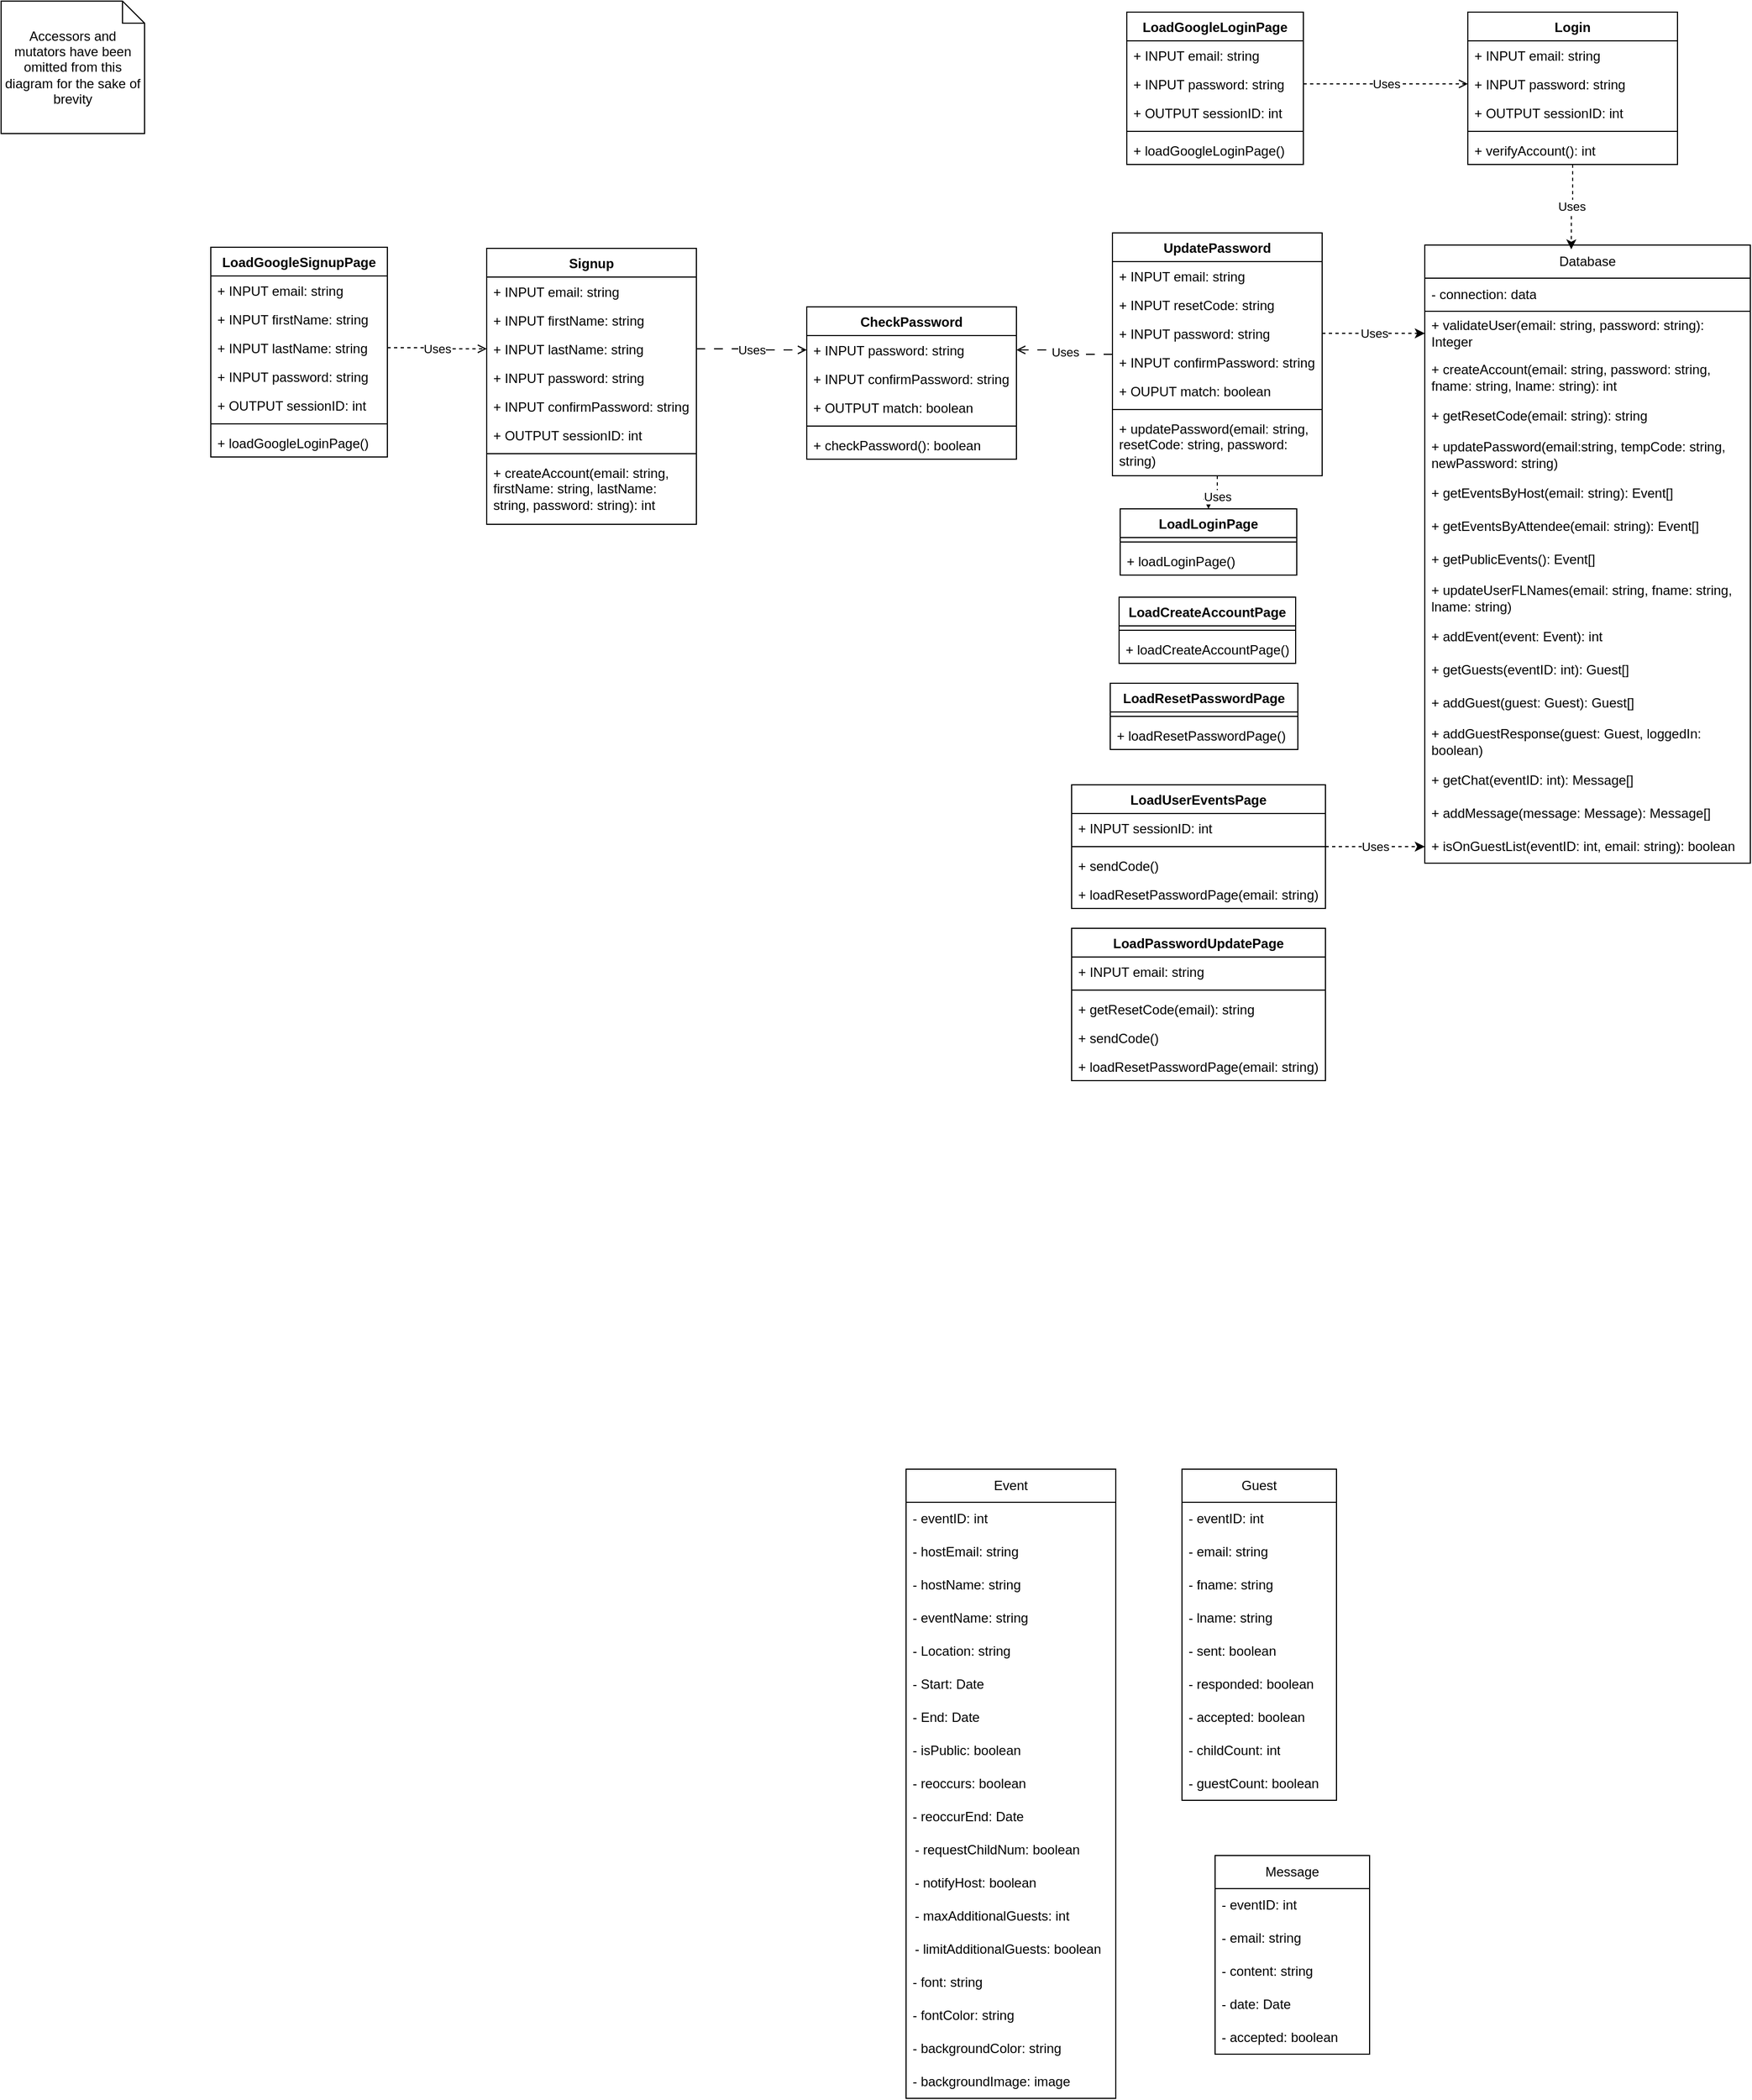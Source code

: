 <mxfile version="24.7.16">
  <diagram name="Page-1" id="CSr0-xxzhdulide7Oy_S">
    <mxGraphModel dx="2052" dy="1384" grid="1" gridSize="10" guides="1" tooltips="1" connect="1" arrows="1" fold="1" page="1" pageScale="1" pageWidth="1700" pageHeight="1100" math="0" shadow="0">
      <root>
        <mxCell id="0" />
        <mxCell id="1" parent="0" />
        <mxCell id="1_nLKr7kXAnKaK0DtW3I-2" value="Accessors and mutators have been omitted from this diagram for the sake of brevity" style="shape=note;size=20;whiteSpace=wrap;html=1;" parent="1" vertex="1">
          <mxGeometry x="40" y="40" width="130" height="120" as="geometry" />
        </mxCell>
        <mxCell id="_dkzII2BD8TlYQ18vSjq-22" value="Guest" style="swimlane;fontStyle=0;childLayout=stackLayout;horizontal=1;startSize=30;horizontalStack=0;resizeParent=1;resizeParentMax=0;resizeLast=0;collapsible=1;marginBottom=0;whiteSpace=wrap;html=1;" parent="1" vertex="1">
          <mxGeometry x="1110" y="1370" width="140" height="300" as="geometry">
            <mxRectangle x="300" y="115" width="70" height="30" as="alternateBounds" />
          </mxGeometry>
        </mxCell>
        <mxCell id="_dkzII2BD8TlYQ18vSjq-23" value="- eventID: int" style="text;strokeColor=none;fillColor=none;align=left;verticalAlign=middle;spacingLeft=4;spacingRight=4;overflow=hidden;points=[[0,0.5],[1,0.5]];portConstraint=eastwest;rotatable=0;whiteSpace=wrap;html=1;" parent="_dkzII2BD8TlYQ18vSjq-22" vertex="1">
          <mxGeometry y="30" width="140" height="30" as="geometry" />
        </mxCell>
        <mxCell id="_dkzII2BD8TlYQ18vSjq-24" value="- email: string" style="text;align=left;verticalAlign=middle;spacingLeft=4;spacingRight=4;overflow=hidden;points=[[0,0.5],[1,0.5]];portConstraint=eastwest;rotatable=0;whiteSpace=wrap;html=1;fixDash=0;strokeColor=none;" parent="_dkzII2BD8TlYQ18vSjq-22" vertex="1">
          <mxGeometry y="60" width="140" height="30" as="geometry" />
        </mxCell>
        <mxCell id="ZCMRn5ar2wK1mYu21y1M-6" value="- fname: string" style="text;align=left;verticalAlign=middle;spacingLeft=4;spacingRight=4;overflow=hidden;points=[[0,0.5],[1,0.5]];portConstraint=eastwest;rotatable=0;whiteSpace=wrap;html=1;fixDash=0;strokeColor=none;" parent="_dkzII2BD8TlYQ18vSjq-22" vertex="1">
          <mxGeometry y="90" width="140" height="30" as="geometry" />
        </mxCell>
        <mxCell id="ZCMRn5ar2wK1mYu21y1M-7" value="- lname: string" style="text;align=left;verticalAlign=middle;spacingLeft=4;spacingRight=4;overflow=hidden;points=[[0,0.5],[1,0.5]];portConstraint=eastwest;rotatable=0;whiteSpace=wrap;html=1;fixDash=0;strokeColor=none;" parent="_dkzII2BD8TlYQ18vSjq-22" vertex="1">
          <mxGeometry y="120" width="140" height="30" as="geometry" />
        </mxCell>
        <mxCell id="ZCMRn5ar2wK1mYu21y1M-61" value="- sent: boolean" style="text;align=left;verticalAlign=middle;spacingLeft=4;spacingRight=4;overflow=hidden;points=[[0,0.5],[1,0.5]];portConstraint=eastwest;rotatable=0;whiteSpace=wrap;html=1;fixDash=0;strokeColor=none;" parent="_dkzII2BD8TlYQ18vSjq-22" vertex="1">
          <mxGeometry y="150" width="140" height="30" as="geometry" />
        </mxCell>
        <mxCell id="_dkzII2BD8TlYQ18vSjq-25" value="- responded: boolean" style="text;strokeColor=none;fillColor=none;align=left;verticalAlign=middle;spacingLeft=4;spacingRight=4;overflow=hidden;points=[[0,0.5],[1,0.5]];portConstraint=eastwest;rotatable=0;whiteSpace=wrap;html=1;" parent="_dkzII2BD8TlYQ18vSjq-22" vertex="1">
          <mxGeometry y="180" width="140" height="30" as="geometry" />
        </mxCell>
        <mxCell id="ZCMRn5ar2wK1mYu21y1M-5" value="- accepted: boolean" style="text;strokeColor=none;fillColor=none;align=left;verticalAlign=middle;spacingLeft=4;spacingRight=4;overflow=hidden;points=[[0,0.5],[1,0.5]];portConstraint=eastwest;rotatable=0;whiteSpace=wrap;html=1;" parent="_dkzII2BD8TlYQ18vSjq-22" vertex="1">
          <mxGeometry y="210" width="140" height="30" as="geometry" />
        </mxCell>
        <mxCell id="ZCMRn5ar2wK1mYu21y1M-3" value="- childCount: int" style="text;strokeColor=none;fillColor=none;align=left;verticalAlign=middle;spacingLeft=4;spacingRight=4;overflow=hidden;points=[[0,0.5],[1,0.5]];portConstraint=eastwest;rotatable=0;whiteSpace=wrap;html=1;" parent="_dkzII2BD8TlYQ18vSjq-22" vertex="1">
          <mxGeometry y="240" width="140" height="30" as="geometry" />
        </mxCell>
        <mxCell id="ZCMRn5ar2wK1mYu21y1M-4" value="- guestCount: boolean" style="text;strokeColor=none;fillColor=none;align=left;verticalAlign=middle;spacingLeft=4;spacingRight=4;overflow=hidden;points=[[0,0.5],[1,0.5]];portConstraint=eastwest;rotatable=0;whiteSpace=wrap;html=1;" parent="_dkzII2BD8TlYQ18vSjq-22" vertex="1">
          <mxGeometry y="270" width="140" height="30" as="geometry" />
        </mxCell>
        <mxCell id="ZCMRn5ar2wK1mYu21y1M-73" value="Message" style="swimlane;fontStyle=0;childLayout=stackLayout;horizontal=1;startSize=30;horizontalStack=0;resizeParent=1;resizeParentMax=0;resizeLast=0;collapsible=1;marginBottom=0;whiteSpace=wrap;html=1;" parent="1" vertex="1">
          <mxGeometry x="1140" y="1720" width="140" height="180" as="geometry" />
        </mxCell>
        <mxCell id="ZCMRn5ar2wK1mYu21y1M-74" value="- eventID: int" style="text;strokeColor=none;fillColor=none;align=left;verticalAlign=middle;spacingLeft=4;spacingRight=4;overflow=hidden;points=[[0,0.5],[1,0.5]];portConstraint=eastwest;rotatable=0;whiteSpace=wrap;html=1;" parent="ZCMRn5ar2wK1mYu21y1M-73" vertex="1">
          <mxGeometry y="30" width="140" height="30" as="geometry" />
        </mxCell>
        <mxCell id="ZCMRn5ar2wK1mYu21y1M-75" value="- email: string" style="text;strokeColor=none;fillColor=none;align=left;verticalAlign=middle;spacingLeft=4;spacingRight=4;overflow=hidden;points=[[0,0.5],[1,0.5]];portConstraint=eastwest;rotatable=0;whiteSpace=wrap;html=1;" parent="ZCMRn5ar2wK1mYu21y1M-73" vertex="1">
          <mxGeometry y="60" width="140" height="30" as="geometry" />
        </mxCell>
        <mxCell id="ZCMRn5ar2wK1mYu21y1M-76" value="- content: string" style="text;strokeColor=none;fillColor=none;align=left;verticalAlign=middle;spacingLeft=4;spacingRight=4;overflow=hidden;points=[[0,0.5],[1,0.5]];portConstraint=eastwest;rotatable=0;whiteSpace=wrap;html=1;" parent="ZCMRn5ar2wK1mYu21y1M-73" vertex="1">
          <mxGeometry y="90" width="140" height="30" as="geometry" />
        </mxCell>
        <mxCell id="ZCMRn5ar2wK1mYu21y1M-77" value="- date: Date" style="text;strokeColor=none;fillColor=none;align=left;verticalAlign=middle;spacingLeft=4;spacingRight=4;overflow=hidden;points=[[0,0.5],[1,0.5]];portConstraint=eastwest;rotatable=0;whiteSpace=wrap;html=1;" parent="ZCMRn5ar2wK1mYu21y1M-73" vertex="1">
          <mxGeometry y="120" width="140" height="30" as="geometry" />
        </mxCell>
        <mxCell id="ZCMRn5ar2wK1mYu21y1M-78" value="- accepted: boolean" style="text;strokeColor=none;fillColor=none;align=left;verticalAlign=middle;spacingLeft=4;spacingRight=4;overflow=hidden;points=[[0,0.5],[1,0.5]];portConstraint=eastwest;rotatable=0;whiteSpace=wrap;html=1;" parent="ZCMRn5ar2wK1mYu21y1M-73" vertex="1">
          <mxGeometry y="150" width="140" height="30" as="geometry" />
        </mxCell>
        <mxCell id="ZCMRn5ar2wK1mYu21y1M-24" value="Event" style="swimlane;fontStyle=0;childLayout=stackLayout;horizontal=1;startSize=30;horizontalStack=0;resizeParent=1;resizeParentMax=0;resizeLast=0;collapsible=1;marginBottom=0;whiteSpace=wrap;html=1;" parent="1" vertex="1">
          <mxGeometry x="860" y="1370" width="190" height="570" as="geometry">
            <mxRectangle x="70" y="45" width="70" height="30" as="alternateBounds" />
          </mxGeometry>
        </mxCell>
        <mxCell id="ZCMRn5ar2wK1mYu21y1M-25" value="- eventID: int" style="text;strokeColor=none;fillColor=none;align=left;verticalAlign=middle;spacingLeft=4;spacingRight=4;overflow=hidden;points=[[0,0.5],[1,0.5]];portConstraint=eastwest;rotatable=0;whiteSpace=wrap;html=1;" parent="ZCMRn5ar2wK1mYu21y1M-24" vertex="1">
          <mxGeometry y="30" width="190" height="30" as="geometry" />
        </mxCell>
        <mxCell id="ZCMRn5ar2wK1mYu21y1M-26" value="- hostEmail: string" style="text;strokeColor=none;fillColor=none;align=left;verticalAlign=middle;spacingLeft=4;spacingRight=4;overflow=hidden;points=[[0,0.5],[1,0.5]];portConstraint=eastwest;rotatable=0;whiteSpace=wrap;html=1;" parent="ZCMRn5ar2wK1mYu21y1M-24" vertex="1">
          <mxGeometry y="60" width="190" height="30" as="geometry" />
        </mxCell>
        <mxCell id="ZCMRn5ar2wK1mYu21y1M-43" value="- hostName: string" style="text;strokeColor=none;fillColor=none;align=left;verticalAlign=middle;spacingLeft=4;spacingRight=4;overflow=hidden;points=[[0,0.5],[1,0.5]];portConstraint=eastwest;rotatable=0;whiteSpace=wrap;html=1;" parent="ZCMRn5ar2wK1mYu21y1M-24" vertex="1">
          <mxGeometry y="90" width="190" height="30" as="geometry" />
        </mxCell>
        <mxCell id="ZCMRn5ar2wK1mYu21y1M-27" value="- eventName: string" style="text;strokeColor=none;fillColor=none;align=left;verticalAlign=middle;spacingLeft=4;spacingRight=4;overflow=hidden;points=[[0,0.5],[1,0.5]];portConstraint=eastwest;rotatable=0;whiteSpace=wrap;html=1;" parent="ZCMRn5ar2wK1mYu21y1M-24" vertex="1">
          <mxGeometry y="120" width="190" height="30" as="geometry" />
        </mxCell>
        <mxCell id="ZCMRn5ar2wK1mYu21y1M-29" value="- Location: string" style="text;strokeColor=none;fillColor=none;align=left;verticalAlign=middle;spacingLeft=4;spacingRight=4;overflow=hidden;points=[[0,0.5],[1,0.5]];portConstraint=eastwest;rotatable=0;whiteSpace=wrap;html=1;" parent="ZCMRn5ar2wK1mYu21y1M-24" vertex="1">
          <mxGeometry y="150" width="190" height="30" as="geometry" />
        </mxCell>
        <mxCell id="ZCMRn5ar2wK1mYu21y1M-30" value="- Start: Date" style="text;strokeColor=none;fillColor=none;align=left;verticalAlign=middle;spacingLeft=4;spacingRight=4;overflow=hidden;points=[[0,0.5],[1,0.5]];portConstraint=eastwest;rotatable=0;whiteSpace=wrap;html=1;" parent="ZCMRn5ar2wK1mYu21y1M-24" vertex="1">
          <mxGeometry y="180" width="190" height="30" as="geometry" />
        </mxCell>
        <mxCell id="ZCMRn5ar2wK1mYu21y1M-31" value="- End: Date" style="text;strokeColor=none;fillColor=none;align=left;verticalAlign=middle;spacingLeft=4;spacingRight=4;overflow=hidden;points=[[0,0.5],[1,0.5]];portConstraint=eastwest;rotatable=0;whiteSpace=wrap;html=1;" parent="ZCMRn5ar2wK1mYu21y1M-24" vertex="1">
          <mxGeometry y="210" width="190" height="30" as="geometry" />
        </mxCell>
        <mxCell id="ZCMRn5ar2wK1mYu21y1M-32" value="- isPublic: boolean" style="text;strokeColor=none;fillColor=none;align=left;verticalAlign=middle;spacingLeft=4;spacingRight=4;overflow=hidden;points=[[0,0.5],[1,0.5]];portConstraint=eastwest;rotatable=0;whiteSpace=wrap;html=1;" parent="ZCMRn5ar2wK1mYu21y1M-24" vertex="1">
          <mxGeometry y="240" width="190" height="30" as="geometry" />
        </mxCell>
        <mxCell id="ZCMRn5ar2wK1mYu21y1M-33" value="- reoccurs: boolean" style="text;strokeColor=none;fillColor=none;align=left;verticalAlign=middle;spacingLeft=4;spacingRight=4;overflow=hidden;points=[[0,0.5],[1,0.5]];portConstraint=eastwest;rotatable=0;whiteSpace=wrap;html=1;" parent="ZCMRn5ar2wK1mYu21y1M-24" vertex="1">
          <mxGeometry y="270" width="190" height="30" as="geometry" />
        </mxCell>
        <mxCell id="ZCMRn5ar2wK1mYu21y1M-34" value="- reoccurEnd: Date" style="text;strokeColor=none;fillColor=none;align=left;verticalAlign=middle;spacingLeft=4;spacingRight=4;overflow=hidden;points=[[0,0.5],[1,0.5]];portConstraint=eastwest;rotatable=0;whiteSpace=wrap;html=1;" parent="ZCMRn5ar2wK1mYu21y1M-24" vertex="1">
          <mxGeometry y="300" width="190" height="30" as="geometry" />
        </mxCell>
        <mxCell id="ZCMRn5ar2wK1mYu21y1M-49" value="- requestChildNum: boolean" style="shape=partialRectangle;connectable=0;fillColor=none;top=0;left=0;bottom=0;right=0;align=left;spacingLeft=6;overflow=hidden;whiteSpace=wrap;html=1;" parent="ZCMRn5ar2wK1mYu21y1M-24" vertex="1">
          <mxGeometry y="330" width="190" height="30" as="geometry">
            <mxRectangle width="260" height="30" as="alternateBounds" />
          </mxGeometry>
        </mxCell>
        <mxCell id="ZCMRn5ar2wK1mYu21y1M-52" value="- notifyHost: boolean" style="shape=partialRectangle;connectable=0;fillColor=none;top=0;left=0;bottom=0;right=0;align=left;spacingLeft=6;overflow=hidden;whiteSpace=wrap;html=1;" parent="ZCMRn5ar2wK1mYu21y1M-24" vertex="1">
          <mxGeometry y="360" width="190" height="30" as="geometry">
            <mxRectangle width="260" height="30" as="alternateBounds" />
          </mxGeometry>
        </mxCell>
        <mxCell id="ZCMRn5ar2wK1mYu21y1M-51" value="- maxAdditionalGuests: int" style="shape=partialRectangle;connectable=0;fillColor=none;top=0;left=0;bottom=0;right=0;align=left;spacingLeft=6;overflow=hidden;whiteSpace=wrap;html=1;" parent="ZCMRn5ar2wK1mYu21y1M-24" vertex="1">
          <mxGeometry y="390" width="190" height="30" as="geometry">
            <mxRectangle width="260" height="30" as="alternateBounds" />
          </mxGeometry>
        </mxCell>
        <mxCell id="ZCMRn5ar2wK1mYu21y1M-50" value="- limitAdditionalGuests: boolean" style="shape=partialRectangle;connectable=0;fillColor=none;top=0;left=0;bottom=0;right=0;align=left;spacingLeft=6;overflow=hidden;whiteSpace=wrap;html=1;" parent="ZCMRn5ar2wK1mYu21y1M-24" vertex="1">
          <mxGeometry y="420" width="190" height="30" as="geometry">
            <mxRectangle width="260" height="30" as="alternateBounds" />
          </mxGeometry>
        </mxCell>
        <mxCell id="ZCMRn5ar2wK1mYu21y1M-60" value="- font: string" style="text;strokeColor=none;fillColor=none;align=left;verticalAlign=middle;spacingLeft=4;spacingRight=4;overflow=hidden;points=[[0,0.5],[1,0.5]];portConstraint=eastwest;rotatable=0;whiteSpace=wrap;html=1;" parent="ZCMRn5ar2wK1mYu21y1M-24" vertex="1">
          <mxGeometry y="450" width="190" height="30" as="geometry" />
        </mxCell>
        <mxCell id="ZCMRn5ar2wK1mYu21y1M-59" value="- fontColor: string" style="text;strokeColor=none;fillColor=none;align=left;verticalAlign=middle;spacingLeft=4;spacingRight=4;overflow=hidden;points=[[0,0.5],[1,0.5]];portConstraint=eastwest;rotatable=0;whiteSpace=wrap;html=1;" parent="ZCMRn5ar2wK1mYu21y1M-24" vertex="1">
          <mxGeometry y="480" width="190" height="30" as="geometry" />
        </mxCell>
        <mxCell id="ZCMRn5ar2wK1mYu21y1M-58" value="- backgroundColor: string" style="text;strokeColor=none;fillColor=none;align=left;verticalAlign=middle;spacingLeft=4;spacingRight=4;overflow=hidden;points=[[0,0.5],[1,0.5]];portConstraint=eastwest;rotatable=0;whiteSpace=wrap;html=1;" parent="ZCMRn5ar2wK1mYu21y1M-24" vertex="1">
          <mxGeometry y="510" width="190" height="30" as="geometry" />
        </mxCell>
        <mxCell id="ZCMRn5ar2wK1mYu21y1M-57" value="- backgroundImage: image" style="text;strokeColor=none;fillColor=none;align=left;verticalAlign=middle;spacingLeft=4;spacingRight=4;overflow=hidden;points=[[0,0.5],[1,0.5]];portConstraint=eastwest;rotatable=0;whiteSpace=wrap;html=1;" parent="ZCMRn5ar2wK1mYu21y1M-24" vertex="1">
          <mxGeometry y="540" width="190" height="30" as="geometry" />
        </mxCell>
        <mxCell id="_dkzII2BD8TlYQ18vSjq-1" value="Database" style="swimlane;fontStyle=0;childLayout=stackLayout;horizontal=1;startSize=30;horizontalStack=0;resizeParent=1;resizeParentMax=0;resizeLast=0;collapsible=1;marginBottom=0;whiteSpace=wrap;html=1;" parent="1" vertex="1">
          <mxGeometry x="1330" y="261" width="295" height="560" as="geometry" />
        </mxCell>
        <mxCell id="_dkzII2BD8TlYQ18vSjq-4" value="- connection: data" style="text;strokeColor=default;fillColor=none;align=left;verticalAlign=middle;spacingLeft=4;spacingRight=4;overflow=hidden;points=[[0,0.5],[1,0.5]];portConstraint=eastwest;rotatable=0;whiteSpace=wrap;html=1;" parent="_dkzII2BD8TlYQ18vSjq-1" vertex="1">
          <mxGeometry y="30" width="295" height="30" as="geometry" />
        </mxCell>
        <mxCell id="_dkzII2BD8TlYQ18vSjq-7" value="+ validateUser(email: string, password: string): Integer" style="text;align=left;verticalAlign=middle;spacingLeft=4;spacingRight=4;overflow=hidden;points=[[0,0.5],[1,0.5]];portConstraint=eastwest;rotatable=0;whiteSpace=wrap;html=1;strokeColor=none;" parent="_dkzII2BD8TlYQ18vSjq-1" vertex="1">
          <mxGeometry y="60" width="295" height="40" as="geometry" />
        </mxCell>
        <mxCell id="_dkzII2BD8TlYQ18vSjq-8" value="+ createAccount(email: string, password: string, fname: string, lname: string): int" style="text;align=left;verticalAlign=middle;spacingLeft=4;spacingRight=4;overflow=hidden;points=[[0,0.5],[1,0.5]];portConstraint=eastwest;rotatable=0;whiteSpace=wrap;html=1;strokeColor=none;" parent="_dkzII2BD8TlYQ18vSjq-1" vertex="1">
          <mxGeometry y="100" width="295" height="40" as="geometry" />
        </mxCell>
        <mxCell id="_dkzII2BD8TlYQ18vSjq-9" value="+ getResetCode(email: string): string" style="text;align=left;verticalAlign=middle;spacingLeft=4;spacingRight=4;overflow=hidden;points=[[0,0.5],[1,0.5]];portConstraint=eastwest;rotatable=0;whiteSpace=wrap;html=1;strokeColor=none;" parent="_dkzII2BD8TlYQ18vSjq-1" vertex="1">
          <mxGeometry y="140" width="295" height="30" as="geometry" />
        </mxCell>
        <mxCell id="_dkzII2BD8TlYQ18vSjq-10" value="+ updatePassword(email:string, tempCode: string, newPassword: string)" style="text;align=left;verticalAlign=middle;spacingLeft=4;spacingRight=4;overflow=hidden;points=[[0,0.5],[1,0.5]];portConstraint=eastwest;rotatable=0;whiteSpace=wrap;html=1;strokeColor=none;" parent="_dkzII2BD8TlYQ18vSjq-1" vertex="1">
          <mxGeometry y="170" width="295" height="40" as="geometry" />
        </mxCell>
        <mxCell id="_dkzII2BD8TlYQ18vSjq-11" value="+ getEventsByHost(email: string): Event[]" style="text;align=left;verticalAlign=middle;spacingLeft=4;spacingRight=4;overflow=hidden;points=[[0,0.5],[1,0.5]];portConstraint=eastwest;rotatable=0;whiteSpace=wrap;html=1;strokeColor=none;" parent="_dkzII2BD8TlYQ18vSjq-1" vertex="1">
          <mxGeometry y="210" width="295" height="30" as="geometry" />
        </mxCell>
        <mxCell id="_dkzII2BD8TlYQ18vSjq-12" value="+ getEventsByAttendee(email: string): Event[]" style="text;align=left;verticalAlign=middle;spacingLeft=4;spacingRight=4;overflow=hidden;points=[[0,0.5],[1,0.5]];portConstraint=eastwest;rotatable=0;whiteSpace=wrap;html=1;strokeColor=none;" parent="_dkzII2BD8TlYQ18vSjq-1" vertex="1">
          <mxGeometry y="240" width="295" height="30" as="geometry" />
        </mxCell>
        <mxCell id="_dkzII2BD8TlYQ18vSjq-13" value="+ getPublicEvents(): Event[]" style="text;align=left;verticalAlign=middle;spacingLeft=4;spacingRight=4;overflow=hidden;points=[[0,0.5],[1,0.5]];portConstraint=eastwest;rotatable=0;whiteSpace=wrap;html=1;strokeColor=none;" parent="_dkzII2BD8TlYQ18vSjq-1" vertex="1">
          <mxGeometry y="270" width="295" height="30" as="geometry" />
        </mxCell>
        <mxCell id="_dkzII2BD8TlYQ18vSjq-14" value="+ updateUserFLNames(email: string, fname: string, lname: string)" style="text;align=left;verticalAlign=middle;spacingLeft=4;spacingRight=4;overflow=hidden;points=[[0,0.5],[1,0.5]];portConstraint=eastwest;rotatable=0;whiteSpace=wrap;html=1;strokeColor=none;" parent="_dkzII2BD8TlYQ18vSjq-1" vertex="1">
          <mxGeometry y="300" width="295" height="40" as="geometry" />
        </mxCell>
        <mxCell id="_dkzII2BD8TlYQ18vSjq-16" value="+ addEvent(event: Event): int" style="text;align=left;verticalAlign=middle;spacingLeft=4;spacingRight=4;overflow=hidden;points=[[0,0.5],[1,0.5]];portConstraint=eastwest;rotatable=0;whiteSpace=wrap;html=1;strokeColor=none;" parent="_dkzII2BD8TlYQ18vSjq-1" vertex="1">
          <mxGeometry y="340" width="295" height="30" as="geometry" />
        </mxCell>
        <mxCell id="_dkzII2BD8TlYQ18vSjq-17" value="+ getGuests(eventID: int): Guest[]" style="text;align=left;verticalAlign=middle;spacingLeft=4;spacingRight=4;overflow=hidden;points=[[0,0.5],[1,0.5]];portConstraint=eastwest;rotatable=0;whiteSpace=wrap;html=1;strokeColor=none;" parent="_dkzII2BD8TlYQ18vSjq-1" vertex="1">
          <mxGeometry y="370" width="295" height="30" as="geometry" />
        </mxCell>
        <mxCell id="_dkzII2BD8TlYQ18vSjq-15" value="+ addGuest(guest: Guest): Guest[]" style="text;align=left;verticalAlign=middle;spacingLeft=4;spacingRight=4;overflow=hidden;points=[[0,0.5],[1,0.5]];portConstraint=eastwest;rotatable=0;whiteSpace=wrap;html=1;strokeColor=none;" parent="_dkzII2BD8TlYQ18vSjq-1" vertex="1">
          <mxGeometry y="400" width="295" height="30" as="geometry" />
        </mxCell>
        <mxCell id="_dkzII2BD8TlYQ18vSjq-18" value="+ addGuestResponse(guest: Guest, loggedIn: boolean)" style="text;align=left;verticalAlign=middle;spacingLeft=4;spacingRight=4;overflow=hidden;points=[[0,0.5],[1,0.5]];portConstraint=eastwest;rotatable=0;whiteSpace=wrap;html=1;strokeColor=none;" parent="_dkzII2BD8TlYQ18vSjq-1" vertex="1">
          <mxGeometry y="430" width="295" height="40" as="geometry" />
        </mxCell>
        <mxCell id="_dkzII2BD8TlYQ18vSjq-19" value="+ getChat(eventID: int): Message[]" style="text;align=left;verticalAlign=middle;spacingLeft=4;spacingRight=4;overflow=hidden;points=[[0,0.5],[1,0.5]];portConstraint=eastwest;rotatable=0;whiteSpace=wrap;html=1;strokeColor=none;" parent="_dkzII2BD8TlYQ18vSjq-1" vertex="1">
          <mxGeometry y="470" width="295" height="30" as="geometry" />
        </mxCell>
        <mxCell id="ZCMRn5ar2wK1mYu21y1M-72" value="+ addMessage(message: Message): Message[]" style="text;align=left;verticalAlign=middle;spacingLeft=4;spacingRight=4;overflow=hidden;points=[[0,0.5],[1,0.5]];portConstraint=eastwest;rotatable=0;whiteSpace=wrap;html=1;strokeColor=none;" parent="_dkzII2BD8TlYQ18vSjq-1" vertex="1">
          <mxGeometry y="500" width="295" height="30" as="geometry" />
        </mxCell>
        <mxCell id="_dkzII2BD8TlYQ18vSjq-20" value="+ isOnGuestList(eventID: int, email: string): boolean" style="text;align=left;verticalAlign=middle;spacingLeft=4;spacingRight=4;overflow=hidden;points=[[0,0.5],[1,0.5]];portConstraint=eastwest;rotatable=0;whiteSpace=wrap;html=1;strokeColor=none;" parent="_dkzII2BD8TlYQ18vSjq-1" vertex="1">
          <mxGeometry y="530" width="295" height="30" as="geometry" />
        </mxCell>
        <mxCell id="07TD3PqsCoJIRFLpou1o-18" value="LoadGoogleLoginPage" style="swimlane;fontStyle=1;align=center;verticalAlign=top;childLayout=stackLayout;horizontal=1;startSize=26;horizontalStack=0;resizeParent=1;resizeParentMax=0;resizeLast=0;collapsible=1;marginBottom=0;whiteSpace=wrap;html=1;" vertex="1" parent="1">
          <mxGeometry x="1060" y="50" width="160" height="138" as="geometry" />
        </mxCell>
        <mxCell id="07TD3PqsCoJIRFLpou1o-21" value="+ INPUT email: string" style="text;strokeColor=none;fillColor=none;align=left;verticalAlign=top;spacingLeft=4;spacingRight=4;overflow=hidden;rotatable=0;points=[[0,0.5],[1,0.5]];portConstraint=eastwest;whiteSpace=wrap;html=1;" vertex="1" parent="07TD3PqsCoJIRFLpou1o-18">
          <mxGeometry y="26" width="160" height="26" as="geometry" />
        </mxCell>
        <mxCell id="07TD3PqsCoJIRFLpou1o-23" value="+ INPUT password: string" style="text;strokeColor=none;fillColor=none;align=left;verticalAlign=top;spacingLeft=4;spacingRight=4;overflow=hidden;rotatable=0;points=[[0,0.5],[1,0.5]];portConstraint=eastwest;whiteSpace=wrap;html=1;" vertex="1" parent="07TD3PqsCoJIRFLpou1o-18">
          <mxGeometry y="52" width="160" height="26" as="geometry" />
        </mxCell>
        <mxCell id="07TD3PqsCoJIRFLpou1o-22" value="+ OUTPUT sessionID: int" style="text;strokeColor=none;fillColor=none;align=left;verticalAlign=top;spacingLeft=4;spacingRight=4;overflow=hidden;rotatable=0;points=[[0,0.5],[1,0.5]];portConstraint=eastwest;whiteSpace=wrap;html=1;" vertex="1" parent="07TD3PqsCoJIRFLpou1o-18">
          <mxGeometry y="78" width="160" height="26" as="geometry" />
        </mxCell>
        <mxCell id="07TD3PqsCoJIRFLpou1o-19" value="" style="line;strokeWidth=1;fillColor=none;align=left;verticalAlign=middle;spacingTop=-1;spacingLeft=3;spacingRight=3;rotatable=0;labelPosition=right;points=[];portConstraint=eastwest;strokeColor=inherit;" vertex="1" parent="07TD3PqsCoJIRFLpou1o-18">
          <mxGeometry y="104" width="160" height="8" as="geometry" />
        </mxCell>
        <mxCell id="07TD3PqsCoJIRFLpou1o-20" value="+ loadGoogleLoginPage()" style="text;strokeColor=none;fillColor=none;align=left;verticalAlign=top;spacingLeft=4;spacingRight=4;overflow=hidden;rotatable=0;points=[[0,0.5],[1,0.5]];portConstraint=eastwest;whiteSpace=wrap;html=1;" vertex="1" parent="07TD3PqsCoJIRFLpou1o-18">
          <mxGeometry y="112" width="160" height="26" as="geometry" />
        </mxCell>
        <mxCell id="07TD3PqsCoJIRFLpou1o-24" value="Login" style="swimlane;fontStyle=1;align=center;verticalAlign=top;childLayout=stackLayout;horizontal=1;startSize=26;horizontalStack=0;resizeParent=1;resizeParentMax=0;resizeLast=0;collapsible=1;marginBottom=0;whiteSpace=wrap;html=1;" vertex="1" parent="1">
          <mxGeometry x="1369" y="50" width="190" height="138" as="geometry" />
        </mxCell>
        <mxCell id="07TD3PqsCoJIRFLpou1o-25" value="+ INPUT email: string" style="text;strokeColor=none;fillColor=none;align=left;verticalAlign=top;spacingLeft=4;spacingRight=4;overflow=hidden;rotatable=0;points=[[0,0.5],[1,0.5]];portConstraint=eastwest;whiteSpace=wrap;html=1;" vertex="1" parent="07TD3PqsCoJIRFLpou1o-24">
          <mxGeometry y="26" width="190" height="26" as="geometry" />
        </mxCell>
        <mxCell id="07TD3PqsCoJIRFLpou1o-26" value="+ INPUT password: string" style="text;strokeColor=none;fillColor=none;align=left;verticalAlign=top;spacingLeft=4;spacingRight=4;overflow=hidden;rotatable=0;points=[[0,0.5],[1,0.5]];portConstraint=eastwest;whiteSpace=wrap;html=1;" vertex="1" parent="07TD3PqsCoJIRFLpou1o-24">
          <mxGeometry y="52" width="190" height="26" as="geometry" />
        </mxCell>
        <mxCell id="07TD3PqsCoJIRFLpou1o-27" value="+ OUTPUT sessionID: int" style="text;strokeColor=none;fillColor=none;align=left;verticalAlign=top;spacingLeft=4;spacingRight=4;overflow=hidden;rotatable=0;points=[[0,0.5],[1,0.5]];portConstraint=eastwest;whiteSpace=wrap;html=1;" vertex="1" parent="07TD3PqsCoJIRFLpou1o-24">
          <mxGeometry y="78" width="190" height="26" as="geometry" />
        </mxCell>
        <mxCell id="07TD3PqsCoJIRFLpou1o-28" value="" style="line;strokeWidth=1;fillColor=none;align=left;verticalAlign=middle;spacingTop=-1;spacingLeft=3;spacingRight=3;rotatable=0;labelPosition=right;points=[];portConstraint=eastwest;strokeColor=inherit;" vertex="1" parent="07TD3PqsCoJIRFLpou1o-24">
          <mxGeometry y="104" width="190" height="8" as="geometry" />
        </mxCell>
        <mxCell id="07TD3PqsCoJIRFLpou1o-29" value="+ verifyAccount(): int" style="text;strokeColor=none;fillColor=none;align=left;verticalAlign=top;spacingLeft=4;spacingRight=4;overflow=hidden;rotatable=0;points=[[0,0.5],[1,0.5]];portConstraint=eastwest;whiteSpace=wrap;html=1;" vertex="1" parent="07TD3PqsCoJIRFLpou1o-24">
          <mxGeometry y="112" width="190" height="26" as="geometry" />
        </mxCell>
        <mxCell id="07TD3PqsCoJIRFLpou1o-32" value="Uses" style="edgeStyle=orthogonalEdgeStyle;rounded=0;orthogonalLoop=1;jettySize=auto;html=1;exitX=1;exitY=0.5;exitDx=0;exitDy=0;entryX=0;entryY=0.5;entryDx=0;entryDy=0;dashed=1;endArrow=open;endFill=0;movable=1;resizable=1;rotatable=1;deletable=1;editable=1;locked=0;connectable=1;" edge="1" parent="1" source="07TD3PqsCoJIRFLpou1o-23" target="07TD3PqsCoJIRFLpou1o-26">
          <mxGeometry relative="1" as="geometry" />
        </mxCell>
        <mxCell id="07TD3PqsCoJIRFLpou1o-15" value="LoadCreateAccountPage" style="swimlane;fontStyle=1;align=center;verticalAlign=top;childLayout=stackLayout;horizontal=1;startSize=26;horizontalStack=0;resizeParent=1;resizeParentMax=0;resizeLast=0;collapsible=1;marginBottom=0;whiteSpace=wrap;html=1;" vertex="1" parent="1">
          <mxGeometry x="1053" y="580" width="160" height="60" as="geometry" />
        </mxCell>
        <mxCell id="07TD3PqsCoJIRFLpou1o-16" value="" style="line;strokeWidth=1;fillColor=none;align=left;verticalAlign=middle;spacingTop=-1;spacingLeft=3;spacingRight=3;rotatable=0;labelPosition=right;points=[];portConstraint=eastwest;strokeColor=inherit;" vertex="1" parent="07TD3PqsCoJIRFLpou1o-15">
          <mxGeometry y="26" width="160" height="8" as="geometry" />
        </mxCell>
        <mxCell id="07TD3PqsCoJIRFLpou1o-17" value="+ loadCreateAccountPage()" style="text;strokeColor=none;fillColor=none;align=left;verticalAlign=top;spacingLeft=4;spacingRight=4;overflow=hidden;rotatable=0;points=[[0,0.5],[1,0.5]];portConstraint=eastwest;whiteSpace=wrap;html=1;" vertex="1" parent="07TD3PqsCoJIRFLpou1o-15">
          <mxGeometry y="34" width="160" height="26" as="geometry" />
        </mxCell>
        <mxCell id="07TD3PqsCoJIRFLpou1o-11" value="LoadResetPasswordPage" style="swimlane;fontStyle=1;align=center;verticalAlign=top;childLayout=stackLayout;horizontal=1;startSize=26;horizontalStack=0;resizeParent=1;resizeParentMax=0;resizeLast=0;collapsible=1;marginBottom=0;whiteSpace=wrap;html=1;" vertex="1" parent="1">
          <mxGeometry x="1045" y="658" width="170" height="60" as="geometry" />
        </mxCell>
        <mxCell id="07TD3PqsCoJIRFLpou1o-13" value="" style="line;strokeWidth=1;fillColor=none;align=left;verticalAlign=middle;spacingTop=-1;spacingLeft=3;spacingRight=3;rotatable=0;labelPosition=right;points=[];portConstraint=eastwest;strokeColor=inherit;" vertex="1" parent="07TD3PqsCoJIRFLpou1o-11">
          <mxGeometry y="26" width="170" height="8" as="geometry" />
        </mxCell>
        <mxCell id="07TD3PqsCoJIRFLpou1o-14" value="+ loadResetPasswordPage()" style="text;strokeColor=none;fillColor=none;align=left;verticalAlign=top;spacingLeft=4;spacingRight=4;overflow=hidden;rotatable=0;points=[[0,0.5],[1,0.5]];portConstraint=eastwest;whiteSpace=wrap;html=1;" vertex="1" parent="07TD3PqsCoJIRFLpou1o-11">
          <mxGeometry y="34" width="170" height="26" as="geometry" />
        </mxCell>
        <mxCell id="07TD3PqsCoJIRFLpou1o-114" value="Uses" style="edgeStyle=orthogonalEdgeStyle;rounded=0;orthogonalLoop=1;jettySize=auto;html=1;entryX=0;entryY=0.5;entryDx=0;entryDy=0;dashed=1;" edge="1" parent="1" source="07TD3PqsCoJIRFLpou1o-102" target="_dkzII2BD8TlYQ18vSjq-20">
          <mxGeometry relative="1" as="geometry" />
        </mxCell>
        <mxCell id="07TD3PqsCoJIRFLpou1o-102" value="LoadUserEventsPage" style="swimlane;fontStyle=1;align=center;verticalAlign=top;childLayout=stackLayout;horizontal=1;startSize=26;horizontalStack=0;resizeParent=1;resizeParentMax=0;resizeLast=0;collapsible=1;marginBottom=0;whiteSpace=wrap;html=1;" vertex="1" parent="1">
          <mxGeometry x="1010" y="750" width="230" height="112" as="geometry" />
        </mxCell>
        <mxCell id="07TD3PqsCoJIRFLpou1o-103" value="+ INPUT sessionID: int" style="text;strokeColor=none;fillColor=none;align=left;verticalAlign=top;spacingLeft=4;spacingRight=4;overflow=hidden;rotatable=0;points=[[0,0.5],[1,0.5]];portConstraint=eastwest;whiteSpace=wrap;html=1;" vertex="1" parent="07TD3PqsCoJIRFLpou1o-102">
          <mxGeometry y="26" width="230" height="26" as="geometry" />
        </mxCell>
        <mxCell id="07TD3PqsCoJIRFLpou1o-104" value="" style="line;strokeWidth=1;fillColor=none;align=left;verticalAlign=middle;spacingTop=-1;spacingLeft=3;spacingRight=3;rotatable=0;labelPosition=right;points=[];portConstraint=eastwest;strokeColor=inherit;" vertex="1" parent="07TD3PqsCoJIRFLpou1o-102">
          <mxGeometry y="52" width="230" height="8" as="geometry" />
        </mxCell>
        <mxCell id="07TD3PqsCoJIRFLpou1o-106" value="+ sendCode()" style="text;strokeColor=none;fillColor=none;align=left;verticalAlign=top;spacingLeft=4;spacingRight=4;overflow=hidden;rotatable=0;points=[[0,0.5],[1,0.5]];portConstraint=eastwest;whiteSpace=wrap;html=1;" vertex="1" parent="07TD3PqsCoJIRFLpou1o-102">
          <mxGeometry y="60" width="230" height="26" as="geometry" />
        </mxCell>
        <mxCell id="07TD3PqsCoJIRFLpou1o-107" value="+ loadResetPasswordPage(email: string)" style="text;strokeColor=none;fillColor=none;align=left;verticalAlign=top;spacingLeft=4;spacingRight=4;overflow=hidden;rotatable=0;points=[[0,0.5],[1,0.5]];portConstraint=eastwest;whiteSpace=wrap;html=1;" vertex="1" parent="07TD3PqsCoJIRFLpou1o-102">
          <mxGeometry y="86" width="230" height="26" as="geometry" />
        </mxCell>
        <mxCell id="07TD3PqsCoJIRFLpou1o-108" value="Uses" style="edgeStyle=orthogonalEdgeStyle;rounded=0;orthogonalLoop=1;jettySize=auto;html=1;entryX=1;entryY=0.5;entryDx=0;entryDy=0;dashed=1;dashPattern=8 8;endArrow=open;endFill=0;" edge="1" parent="1" source="07TD3PqsCoJIRFLpou1o-65" target="07TD3PqsCoJIRFLpou1o-83">
          <mxGeometry relative="1" as="geometry" />
        </mxCell>
        <mxCell id="07TD3PqsCoJIRFLpou1o-113" value="Uses" style="edgeStyle=orthogonalEdgeStyle;rounded=0;orthogonalLoop=1;jettySize=auto;html=1;entryX=0.5;entryY=0;entryDx=0;entryDy=0;dashed=1;" edge="1" parent="1" source="07TD3PqsCoJIRFLpou1o-65" target="07TD3PqsCoJIRFLpou1o-57">
          <mxGeometry relative="1" as="geometry" />
        </mxCell>
        <mxCell id="07TD3PqsCoJIRFLpou1o-65" value="UpdatePassword" style="swimlane;fontStyle=1;align=center;verticalAlign=top;childLayout=stackLayout;horizontal=1;startSize=26;horizontalStack=0;resizeParent=1;resizeParentMax=0;resizeLast=0;collapsible=1;marginBottom=0;whiteSpace=wrap;html=1;" vertex="1" parent="1">
          <mxGeometry x="1047" y="250" width="190" height="220" as="geometry" />
        </mxCell>
        <mxCell id="07TD3PqsCoJIRFLpou1o-66" value="+ INPUT email: string" style="text;strokeColor=none;fillColor=none;align=left;verticalAlign=top;spacingLeft=4;spacingRight=4;overflow=hidden;rotatable=0;points=[[0,0.5],[1,0.5]];portConstraint=eastwest;whiteSpace=wrap;html=1;" vertex="1" parent="07TD3PqsCoJIRFLpou1o-65">
          <mxGeometry y="26" width="190" height="26" as="geometry" />
        </mxCell>
        <mxCell id="07TD3PqsCoJIRFLpou1o-89" value="+ INPUT resetCode: string" style="text;strokeColor=none;fillColor=none;align=left;verticalAlign=top;spacingLeft=4;spacingRight=4;overflow=hidden;rotatable=0;points=[[0,0.5],[1,0.5]];portConstraint=eastwest;whiteSpace=wrap;html=1;" vertex="1" parent="07TD3PqsCoJIRFLpou1o-65">
          <mxGeometry y="52" width="190" height="26" as="geometry" />
        </mxCell>
        <mxCell id="07TD3PqsCoJIRFLpou1o-90" value="+ INPUT password: string" style="text;strokeColor=none;fillColor=none;align=left;verticalAlign=top;spacingLeft=4;spacingRight=4;overflow=hidden;rotatable=0;points=[[0,0.5],[1,0.5]];portConstraint=eastwest;whiteSpace=wrap;html=1;" vertex="1" parent="07TD3PqsCoJIRFLpou1o-65">
          <mxGeometry y="78" width="190" height="26" as="geometry" />
        </mxCell>
        <mxCell id="07TD3PqsCoJIRFLpou1o-91" value="+ INPUT confirmPassword: string" style="text;strokeColor=none;fillColor=none;align=left;verticalAlign=top;spacingLeft=4;spacingRight=4;overflow=hidden;rotatable=0;points=[[0,0.5],[1,0.5]];portConstraint=eastwest;whiteSpace=wrap;html=1;" vertex="1" parent="07TD3PqsCoJIRFLpou1o-65">
          <mxGeometry y="104" width="190" height="26" as="geometry" />
        </mxCell>
        <mxCell id="07TD3PqsCoJIRFLpou1o-99" value="+ OUPUT match: boolean" style="text;strokeColor=none;fillColor=none;align=left;verticalAlign=top;spacingLeft=4;spacingRight=4;overflow=hidden;rotatable=0;points=[[0,0.5],[1,0.5]];portConstraint=eastwest;whiteSpace=wrap;html=1;" vertex="1" parent="07TD3PqsCoJIRFLpou1o-65">
          <mxGeometry y="130" width="190" height="26" as="geometry" />
        </mxCell>
        <mxCell id="07TD3PqsCoJIRFLpou1o-67" value="" style="line;strokeWidth=1;fillColor=none;align=left;verticalAlign=middle;spacingTop=-1;spacingLeft=3;spacingRight=3;rotatable=0;labelPosition=right;points=[];portConstraint=eastwest;strokeColor=inherit;" vertex="1" parent="07TD3PqsCoJIRFLpou1o-65">
          <mxGeometry y="156" width="190" height="8" as="geometry" />
        </mxCell>
        <mxCell id="07TD3PqsCoJIRFLpou1o-68" value="+ updatePassword(email: string, resetCode: string, password: string)" style="text;strokeColor=none;fillColor=none;align=left;verticalAlign=top;spacingLeft=4;spacingRight=4;overflow=hidden;rotatable=0;points=[[0,0.5],[1,0.5]];portConstraint=eastwest;whiteSpace=wrap;html=1;" vertex="1" parent="07TD3PqsCoJIRFLpou1o-65">
          <mxGeometry y="164" width="190" height="56" as="geometry" />
        </mxCell>
        <mxCell id="07TD3PqsCoJIRFLpou1o-57" value="LoadLoginPage" style="swimlane;fontStyle=1;align=center;verticalAlign=top;childLayout=stackLayout;horizontal=1;startSize=26;horizontalStack=0;resizeParent=1;resizeParentMax=0;resizeLast=0;collapsible=1;marginBottom=0;whiteSpace=wrap;html=1;" vertex="1" parent="1">
          <mxGeometry x="1054" y="500" width="160" height="60" as="geometry" />
        </mxCell>
        <mxCell id="07TD3PqsCoJIRFLpou1o-58" value="" style="line;strokeWidth=1;fillColor=none;align=left;verticalAlign=middle;spacingTop=-1;spacingLeft=3;spacingRight=3;rotatable=0;labelPosition=right;points=[];portConstraint=eastwest;strokeColor=inherit;" vertex="1" parent="07TD3PqsCoJIRFLpou1o-57">
          <mxGeometry y="26" width="160" height="8" as="geometry" />
        </mxCell>
        <mxCell id="07TD3PqsCoJIRFLpou1o-59" value="+ loadLoginPage()" style="text;strokeColor=none;fillColor=none;align=left;verticalAlign=top;spacingLeft=4;spacingRight=4;overflow=hidden;rotatable=0;points=[[0,0.5],[1,0.5]];portConstraint=eastwest;whiteSpace=wrap;html=1;" vertex="1" parent="07TD3PqsCoJIRFLpou1o-57">
          <mxGeometry y="34" width="160" height="26" as="geometry" />
        </mxCell>
        <mxCell id="07TD3PqsCoJIRFLpou1o-82" value="CheckPassword" style="swimlane;fontStyle=1;align=center;verticalAlign=top;childLayout=stackLayout;horizontal=1;startSize=26;horizontalStack=0;resizeParent=1;resizeParentMax=0;resizeLast=0;collapsible=1;marginBottom=0;whiteSpace=wrap;html=1;" vertex="1" parent="1">
          <mxGeometry x="770" y="317" width="190" height="138" as="geometry" />
        </mxCell>
        <mxCell id="07TD3PqsCoJIRFLpou1o-83" value="+ INPUT password: string" style="text;strokeColor=none;fillColor=none;align=left;verticalAlign=top;spacingLeft=4;spacingRight=4;overflow=hidden;rotatable=0;points=[[0,0.5],[1,0.5]];portConstraint=eastwest;whiteSpace=wrap;html=1;" vertex="1" parent="07TD3PqsCoJIRFLpou1o-82">
          <mxGeometry y="26" width="190" height="26" as="geometry" />
        </mxCell>
        <mxCell id="07TD3PqsCoJIRFLpou1o-86" value="+ INPUT confirmPassword: string" style="text;strokeColor=none;fillColor=none;align=left;verticalAlign=top;spacingLeft=4;spacingRight=4;overflow=hidden;rotatable=0;points=[[0,0.5],[1,0.5]];portConstraint=eastwest;whiteSpace=wrap;html=1;" vertex="1" parent="07TD3PqsCoJIRFLpou1o-82">
          <mxGeometry y="52" width="190" height="26" as="geometry" />
        </mxCell>
        <mxCell id="07TD3PqsCoJIRFLpou1o-88" value="+ OUTPUT match: boolean" style="text;strokeColor=none;fillColor=none;align=left;verticalAlign=top;spacingLeft=4;spacingRight=4;overflow=hidden;rotatable=0;points=[[0,0.5],[1,0.5]];portConstraint=eastwest;whiteSpace=wrap;html=1;" vertex="1" parent="07TD3PqsCoJIRFLpou1o-82">
          <mxGeometry y="78" width="190" height="26" as="geometry" />
        </mxCell>
        <mxCell id="07TD3PqsCoJIRFLpou1o-84" value="" style="line;strokeWidth=1;fillColor=none;align=left;verticalAlign=middle;spacingTop=-1;spacingLeft=3;spacingRight=3;rotatable=0;labelPosition=right;points=[];portConstraint=eastwest;strokeColor=inherit;" vertex="1" parent="07TD3PqsCoJIRFLpou1o-82">
          <mxGeometry y="104" width="190" height="8" as="geometry" />
        </mxCell>
        <mxCell id="07TD3PqsCoJIRFLpou1o-87" value="+ checkPassword(): boolean" style="text;strokeColor=none;fillColor=none;align=left;verticalAlign=top;spacingLeft=4;spacingRight=4;overflow=hidden;rotatable=0;points=[[0,0.5],[1,0.5]];portConstraint=eastwest;whiteSpace=wrap;html=1;" vertex="1" parent="07TD3PqsCoJIRFLpou1o-82">
          <mxGeometry y="112" width="190" height="26" as="geometry" />
        </mxCell>
        <mxCell id="07TD3PqsCoJIRFLpou1o-94" value="Uses" style="edgeStyle=orthogonalEdgeStyle;rounded=0;orthogonalLoop=1;jettySize=auto;html=1;exitX=1;exitY=0.5;exitDx=0;exitDy=0;entryX=0;entryY=0.5;entryDx=0;entryDy=0;dashed=1;dashPattern=8 8;endArrow=open;endFill=0;movable=1;resizable=1;rotatable=1;deletable=1;editable=1;locked=0;connectable=1;" edge="1" parent="1" source="07TD3PqsCoJIRFLpou1o-43" target="07TD3PqsCoJIRFLpou1o-83">
          <mxGeometry relative="1" as="geometry" />
        </mxCell>
        <mxCell id="07TD3PqsCoJIRFLpou1o-35" value="Signup" style="swimlane;fontStyle=1;align=center;verticalAlign=top;childLayout=stackLayout;horizontal=1;startSize=26;horizontalStack=0;resizeParent=1;resizeParentMax=0;resizeLast=0;collapsible=1;marginBottom=0;whiteSpace=wrap;html=1;" vertex="1" parent="1">
          <mxGeometry x="480" y="264" width="190" height="250" as="geometry" />
        </mxCell>
        <mxCell id="07TD3PqsCoJIRFLpou1o-36" value="+ INPUT email: string" style="text;strokeColor=none;fillColor=none;align=left;verticalAlign=top;spacingLeft=4;spacingRight=4;overflow=hidden;rotatable=0;points=[[0,0.5],[1,0.5]];portConstraint=eastwest;whiteSpace=wrap;html=1;" vertex="1" parent="07TD3PqsCoJIRFLpou1o-35">
          <mxGeometry y="26" width="190" height="26" as="geometry" />
        </mxCell>
        <mxCell id="07TD3PqsCoJIRFLpou1o-44" value="+ INPUT firstName: string" style="text;strokeColor=none;fillColor=none;align=left;verticalAlign=top;spacingLeft=4;spacingRight=4;overflow=hidden;rotatable=0;points=[[0,0.5],[1,0.5]];portConstraint=eastwest;whiteSpace=wrap;html=1;" vertex="1" parent="07TD3PqsCoJIRFLpou1o-35">
          <mxGeometry y="52" width="190" height="26" as="geometry" />
        </mxCell>
        <mxCell id="07TD3PqsCoJIRFLpou1o-43" value="+ INPUT lastName: string" style="text;strokeColor=none;fillColor=none;align=left;verticalAlign=top;spacingLeft=4;spacingRight=4;overflow=hidden;rotatable=0;points=[[0,0.5],[1,0.5]];portConstraint=eastwest;whiteSpace=wrap;html=1;" vertex="1" parent="07TD3PqsCoJIRFLpou1o-35">
          <mxGeometry y="78" width="190" height="26" as="geometry" />
        </mxCell>
        <mxCell id="07TD3PqsCoJIRFLpou1o-37" value="+ INPUT password: string" style="text;strokeColor=none;fillColor=none;align=left;verticalAlign=top;spacingLeft=4;spacingRight=4;overflow=hidden;rotatable=0;points=[[0,0.5],[1,0.5]];portConstraint=eastwest;whiteSpace=wrap;html=1;" vertex="1" parent="07TD3PqsCoJIRFLpou1o-35">
          <mxGeometry y="104" width="190" height="26" as="geometry" />
        </mxCell>
        <mxCell id="07TD3PqsCoJIRFLpou1o-38" value="+ INPUT confirmPassword: string" style="text;strokeColor=none;fillColor=none;align=left;verticalAlign=top;spacingLeft=4;spacingRight=4;overflow=hidden;rotatable=0;points=[[0,0.5],[1,0.5]];portConstraint=eastwest;whiteSpace=wrap;html=1;" vertex="1" parent="07TD3PqsCoJIRFLpou1o-35">
          <mxGeometry y="130" width="190" height="26" as="geometry" />
        </mxCell>
        <mxCell id="07TD3PqsCoJIRFLpou1o-39" value="+ OUTPUT sessionID: int" style="text;strokeColor=none;fillColor=none;align=left;verticalAlign=top;spacingLeft=4;spacingRight=4;overflow=hidden;rotatable=0;points=[[0,0.5],[1,0.5]];portConstraint=eastwest;whiteSpace=wrap;html=1;" vertex="1" parent="07TD3PqsCoJIRFLpou1o-35">
          <mxGeometry y="156" width="190" height="26" as="geometry" />
        </mxCell>
        <mxCell id="07TD3PqsCoJIRFLpou1o-40" value="" style="line;strokeWidth=1;fillColor=none;align=left;verticalAlign=middle;spacingTop=-1;spacingLeft=3;spacingRight=3;rotatable=0;labelPosition=right;points=[];portConstraint=eastwest;strokeColor=inherit;" vertex="1" parent="07TD3PqsCoJIRFLpou1o-35">
          <mxGeometry y="182" width="190" height="8" as="geometry" />
        </mxCell>
        <mxCell id="07TD3PqsCoJIRFLpou1o-45" value="+ createAccount(email: string, firstName: string, lastName: string, password: string): int" style="text;strokeColor=none;fillColor=none;align=left;verticalAlign=top;spacingLeft=4;spacingRight=4;overflow=hidden;rotatable=0;points=[[0,0.5],[1,0.5]];portConstraint=eastwest;whiteSpace=wrap;html=1;" vertex="1" parent="07TD3PqsCoJIRFLpou1o-35">
          <mxGeometry y="190" width="190" height="60" as="geometry" />
        </mxCell>
        <mxCell id="07TD3PqsCoJIRFLpou1o-55" value="Uses" style="edgeStyle=orthogonalEdgeStyle;rounded=0;orthogonalLoop=1;jettySize=auto;html=1;exitX=1;exitY=0.5;exitDx=0;exitDy=0;entryX=0;entryY=0.5;entryDx=0;entryDy=0;endArrow=open;endFill=0;dashed=1;movable=1;resizable=1;rotatable=1;deletable=1;editable=1;locked=0;connectable=1;" edge="1" parent="1" source="07TD3PqsCoJIRFLpou1o-52" target="07TD3PqsCoJIRFLpou1o-43">
          <mxGeometry relative="1" as="geometry" />
        </mxCell>
        <mxCell id="07TD3PqsCoJIRFLpou1o-46" value="LoadGoogleSignupPage" style="swimlane;fontStyle=1;align=center;verticalAlign=top;childLayout=stackLayout;horizontal=1;startSize=26;horizontalStack=0;resizeParent=1;resizeParentMax=0;resizeLast=0;collapsible=1;marginBottom=0;whiteSpace=wrap;html=1;" vertex="1" parent="1">
          <mxGeometry x="230" y="263" width="160" height="190" as="geometry" />
        </mxCell>
        <mxCell id="07TD3PqsCoJIRFLpou1o-47" value="+ INPUT email: string" style="text;strokeColor=none;fillColor=none;align=left;verticalAlign=top;spacingLeft=4;spacingRight=4;overflow=hidden;rotatable=0;points=[[0,0.5],[1,0.5]];portConstraint=eastwest;whiteSpace=wrap;html=1;" vertex="1" parent="07TD3PqsCoJIRFLpou1o-46">
          <mxGeometry y="26" width="160" height="26" as="geometry" />
        </mxCell>
        <mxCell id="07TD3PqsCoJIRFLpou1o-53" value="+ INPUT firstName: string" style="text;strokeColor=none;fillColor=none;align=left;verticalAlign=top;spacingLeft=4;spacingRight=4;overflow=hidden;rotatable=0;points=[[0,0.5],[1,0.5]];portConstraint=eastwest;whiteSpace=wrap;html=1;" vertex="1" parent="07TD3PqsCoJIRFLpou1o-46">
          <mxGeometry y="52" width="160" height="26" as="geometry" />
        </mxCell>
        <mxCell id="07TD3PqsCoJIRFLpou1o-52" value="+ INPUT lastName: string" style="text;strokeColor=none;fillColor=none;align=left;verticalAlign=top;spacingLeft=4;spacingRight=4;overflow=hidden;rotatable=0;points=[[0,0.5],[1,0.5]];portConstraint=eastwest;whiteSpace=wrap;html=1;" vertex="1" parent="07TD3PqsCoJIRFLpou1o-46">
          <mxGeometry y="78" width="160" height="26" as="geometry" />
        </mxCell>
        <mxCell id="07TD3PqsCoJIRFLpou1o-48" value="+ INPUT password: string" style="text;strokeColor=none;fillColor=none;align=left;verticalAlign=top;spacingLeft=4;spacingRight=4;overflow=hidden;rotatable=0;points=[[0,0.5],[1,0.5]];portConstraint=eastwest;whiteSpace=wrap;html=1;" vertex="1" parent="07TD3PqsCoJIRFLpou1o-46">
          <mxGeometry y="104" width="160" height="26" as="geometry" />
        </mxCell>
        <mxCell id="07TD3PqsCoJIRFLpou1o-49" value="+ OUTPUT sessionID: int" style="text;strokeColor=none;fillColor=none;align=left;verticalAlign=top;spacingLeft=4;spacingRight=4;overflow=hidden;rotatable=0;points=[[0,0.5],[1,0.5]];portConstraint=eastwest;whiteSpace=wrap;html=1;" vertex="1" parent="07TD3PqsCoJIRFLpou1o-46">
          <mxGeometry y="130" width="160" height="26" as="geometry" />
        </mxCell>
        <mxCell id="07TD3PqsCoJIRFLpou1o-50" value="" style="line;strokeWidth=1;fillColor=none;align=left;verticalAlign=middle;spacingTop=-1;spacingLeft=3;spacingRight=3;rotatable=0;labelPosition=right;points=[];portConstraint=eastwest;strokeColor=inherit;" vertex="1" parent="07TD3PqsCoJIRFLpou1o-46">
          <mxGeometry y="156" width="160" height="8" as="geometry" />
        </mxCell>
        <mxCell id="07TD3PqsCoJIRFLpou1o-51" value="+ loadGoogleLoginPage()" style="text;strokeColor=none;fillColor=none;align=left;verticalAlign=top;spacingLeft=4;spacingRight=4;overflow=hidden;rotatable=0;points=[[0,0.5],[1,0.5]];portConstraint=eastwest;whiteSpace=wrap;html=1;" vertex="1" parent="07TD3PqsCoJIRFLpou1o-46">
          <mxGeometry y="164" width="160" height="26" as="geometry" />
        </mxCell>
        <mxCell id="07TD3PqsCoJIRFLpou1o-60" value="LoadPasswordUpdatePage" style="swimlane;fontStyle=1;align=center;verticalAlign=top;childLayout=stackLayout;horizontal=1;startSize=26;horizontalStack=0;resizeParent=1;resizeParentMax=0;resizeLast=0;collapsible=1;marginBottom=0;whiteSpace=wrap;html=1;" vertex="1" parent="1">
          <mxGeometry x="1010" y="880" width="230" height="138" as="geometry" />
        </mxCell>
        <mxCell id="07TD3PqsCoJIRFLpou1o-63" value="+ INPUT email: string" style="text;strokeColor=none;fillColor=none;align=left;verticalAlign=top;spacingLeft=4;spacingRight=4;overflow=hidden;rotatable=0;points=[[0,0.5],[1,0.5]];portConstraint=eastwest;whiteSpace=wrap;html=1;" vertex="1" parent="07TD3PqsCoJIRFLpou1o-60">
          <mxGeometry y="26" width="230" height="26" as="geometry" />
        </mxCell>
        <mxCell id="07TD3PqsCoJIRFLpou1o-61" value="" style="line;strokeWidth=1;fillColor=none;align=left;verticalAlign=middle;spacingTop=-1;spacingLeft=3;spacingRight=3;rotatable=0;labelPosition=right;points=[];portConstraint=eastwest;strokeColor=inherit;" vertex="1" parent="07TD3PqsCoJIRFLpou1o-60">
          <mxGeometry y="52" width="230" height="8" as="geometry" />
        </mxCell>
        <mxCell id="07TD3PqsCoJIRFLpou1o-62" value="+ getResetCode(email): string" style="text;strokeColor=none;fillColor=none;align=left;verticalAlign=top;spacingLeft=4;spacingRight=4;overflow=hidden;rotatable=0;points=[[0,0.5],[1,0.5]];portConstraint=eastwest;whiteSpace=wrap;html=1;" vertex="1" parent="07TD3PqsCoJIRFLpou1o-60">
          <mxGeometry y="60" width="230" height="26" as="geometry" />
        </mxCell>
        <mxCell id="07TD3PqsCoJIRFLpou1o-71" value="+ sendCode()" style="text;strokeColor=none;fillColor=none;align=left;verticalAlign=top;spacingLeft=4;spacingRight=4;overflow=hidden;rotatable=0;points=[[0,0.5],[1,0.5]];portConstraint=eastwest;whiteSpace=wrap;html=1;" vertex="1" parent="07TD3PqsCoJIRFLpou1o-60">
          <mxGeometry y="86" width="230" height="26" as="geometry" />
        </mxCell>
        <mxCell id="07TD3PqsCoJIRFLpou1o-69" value="+ loadResetPasswordPage(email: string)" style="text;strokeColor=none;fillColor=none;align=left;verticalAlign=top;spacingLeft=4;spacingRight=4;overflow=hidden;rotatable=0;points=[[0,0.5],[1,0.5]];portConstraint=eastwest;whiteSpace=wrap;html=1;" vertex="1" parent="07TD3PqsCoJIRFLpou1o-60">
          <mxGeometry y="112" width="230" height="26" as="geometry" />
        </mxCell>
        <mxCell id="07TD3PqsCoJIRFLpou1o-109" value="Uses" style="edgeStyle=orthogonalEdgeStyle;rounded=0;orthogonalLoop=1;jettySize=auto;html=1;exitX=1;exitY=0.5;exitDx=0;exitDy=0;entryX=0;entryY=0.5;entryDx=0;entryDy=0;dashed=1;" edge="1" parent="1" source="07TD3PqsCoJIRFLpou1o-90" target="_dkzII2BD8TlYQ18vSjq-7">
          <mxGeometry x="0.013" relative="1" as="geometry">
            <mxPoint as="offset" />
          </mxGeometry>
        </mxCell>
        <mxCell id="07TD3PqsCoJIRFLpou1o-111" value="Uses" style="edgeStyle=orthogonalEdgeStyle;rounded=0;orthogonalLoop=1;jettySize=auto;html=1;entryX=0.45;entryY=0.007;entryDx=0;entryDy=0;entryPerimeter=0;dashed=1;" edge="1" parent="1" source="07TD3PqsCoJIRFLpou1o-24" target="_dkzII2BD8TlYQ18vSjq-1">
          <mxGeometry relative="1" as="geometry" />
        </mxCell>
      </root>
    </mxGraphModel>
  </diagram>
</mxfile>
